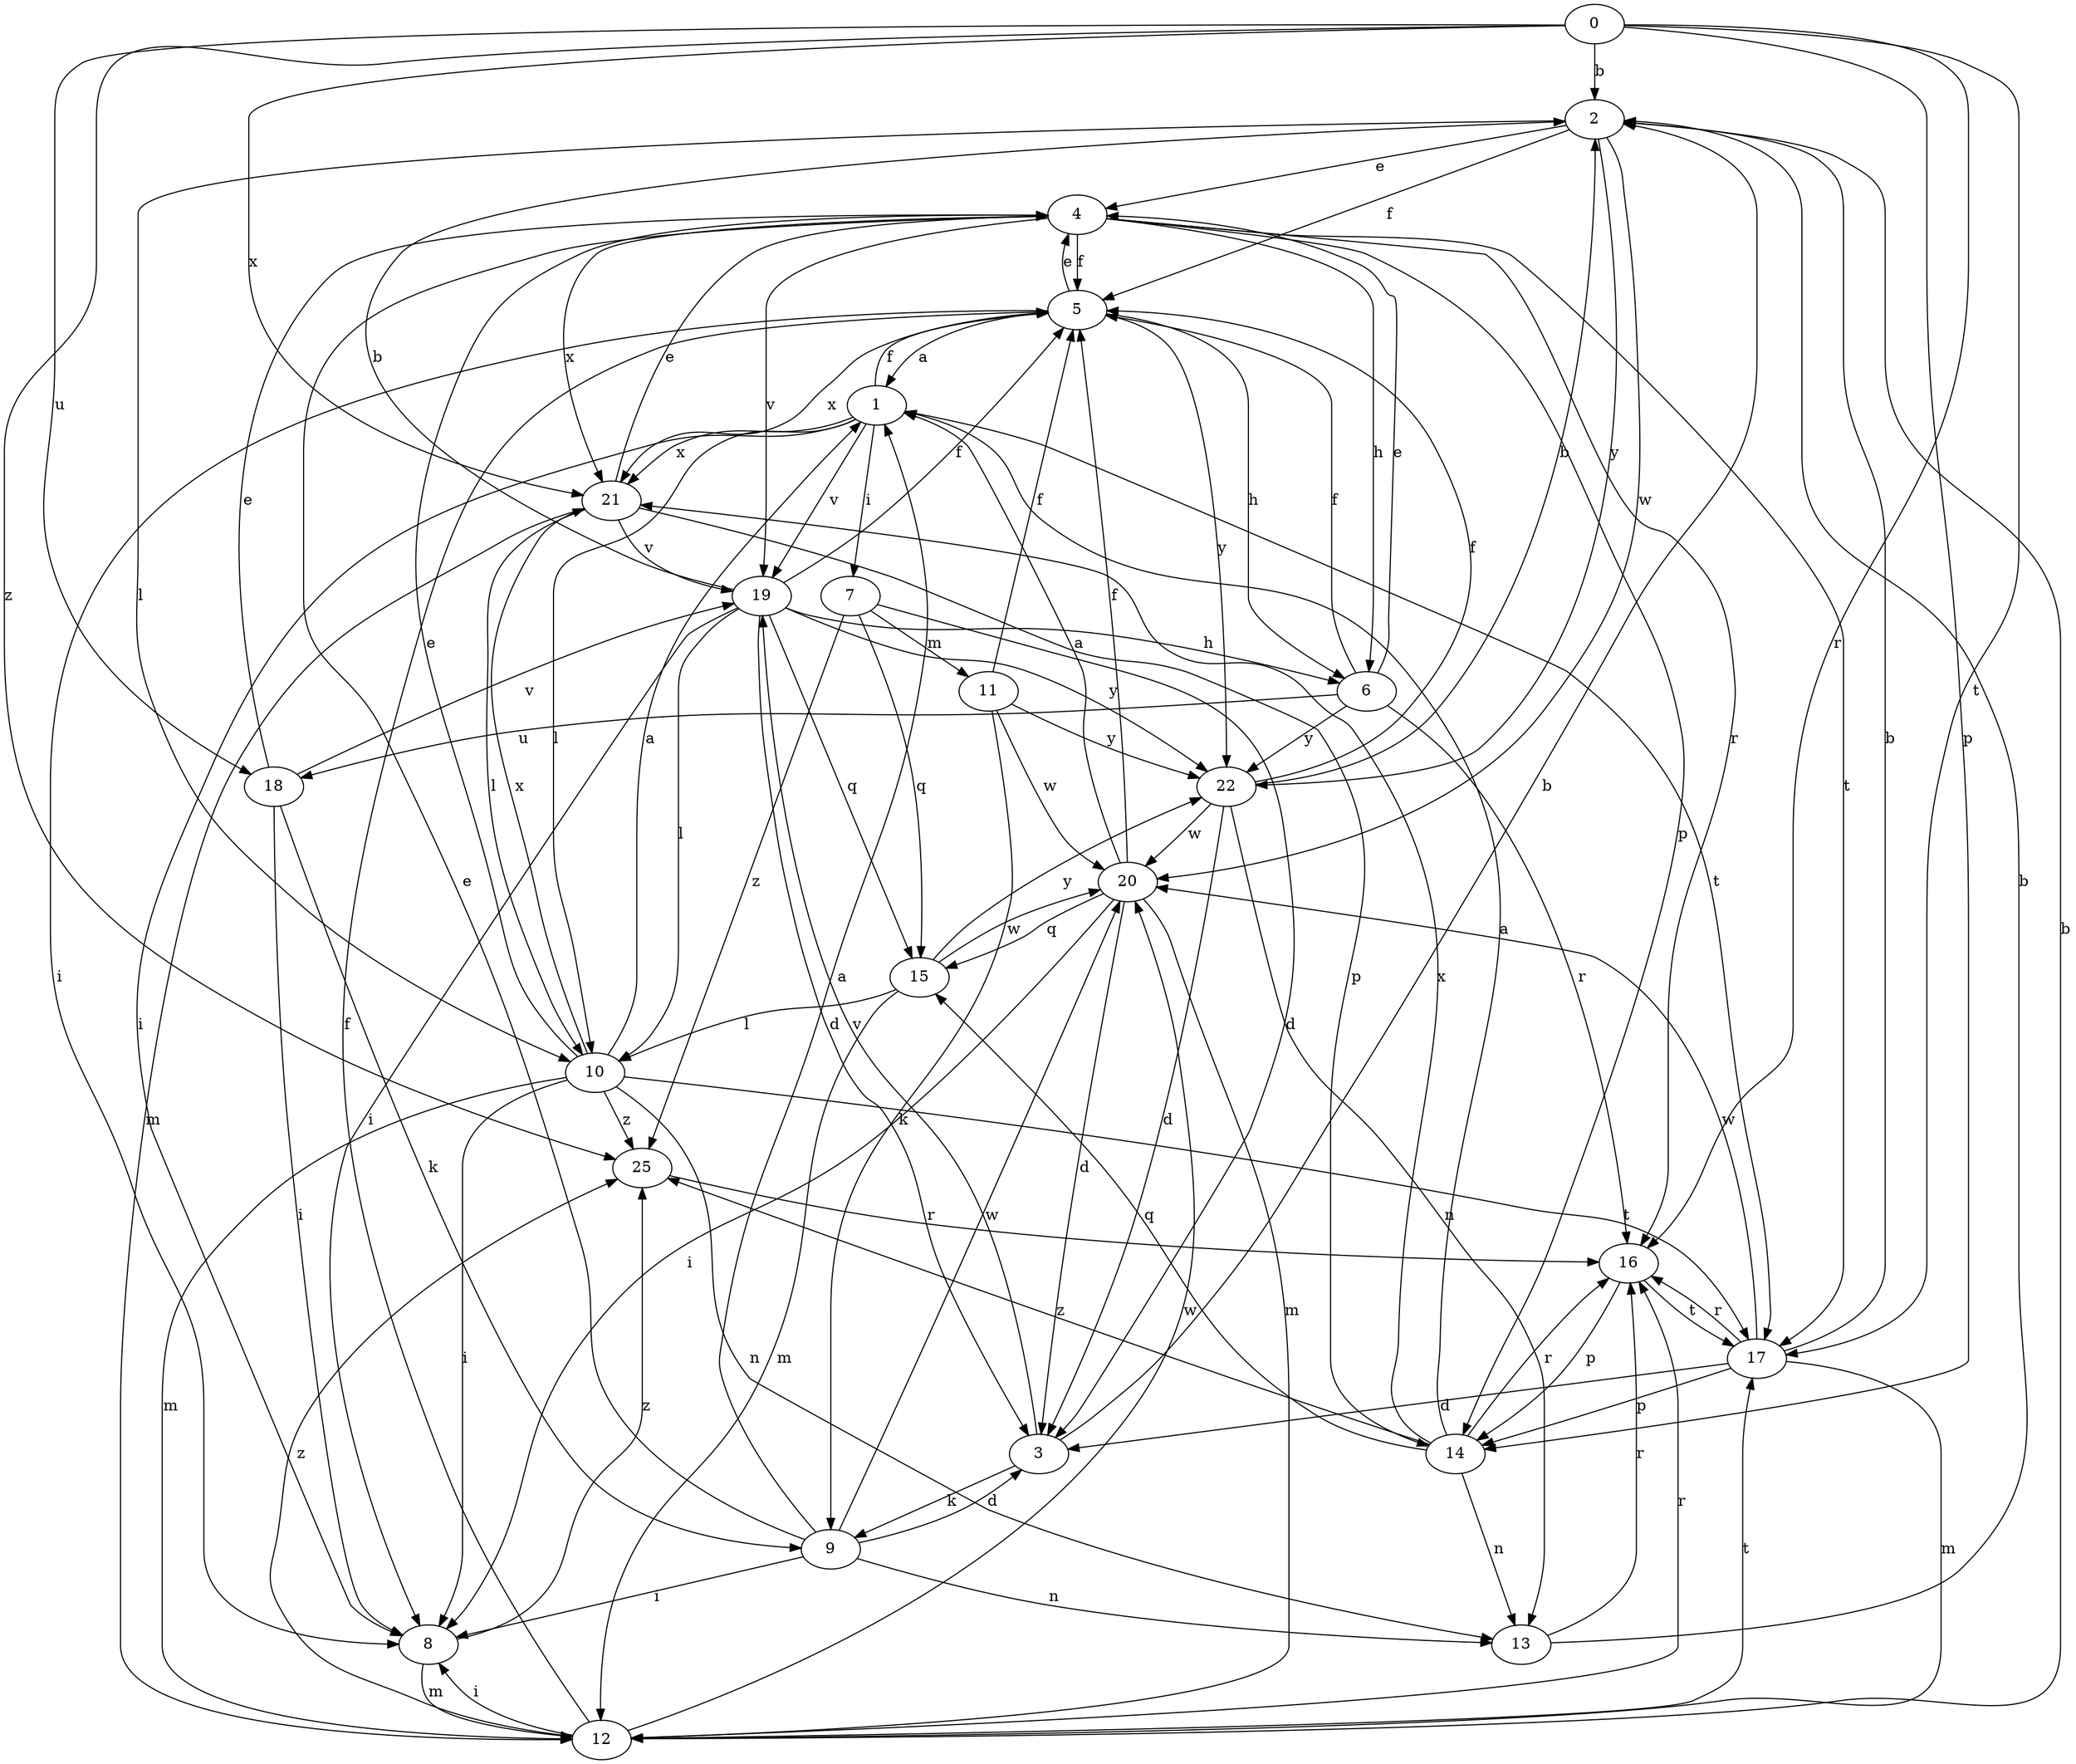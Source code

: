 strict digraph  {
0;
1;
2;
3;
4;
5;
6;
7;
8;
9;
10;
11;
12;
13;
14;
15;
16;
17;
18;
19;
20;
21;
22;
25;
0 -> 2  [label=b];
0 -> 14  [label=p];
0 -> 16  [label=r];
0 -> 17  [label=t];
0 -> 18  [label=u];
0 -> 21  [label=x];
0 -> 25  [label=z];
1 -> 5  [label=f];
1 -> 7  [label=i];
1 -> 8  [label=i];
1 -> 10  [label=l];
1 -> 17  [label=t];
1 -> 19  [label=v];
1 -> 21  [label=x];
2 -> 4  [label=e];
2 -> 5  [label=f];
2 -> 10  [label=l];
2 -> 20  [label=w];
2 -> 22  [label=y];
3 -> 2  [label=b];
3 -> 9  [label=k];
3 -> 19  [label=v];
4 -> 5  [label=f];
4 -> 6  [label=h];
4 -> 14  [label=p];
4 -> 16  [label=r];
4 -> 17  [label=t];
4 -> 19  [label=v];
4 -> 21  [label=x];
5 -> 1  [label=a];
5 -> 4  [label=e];
5 -> 6  [label=h];
5 -> 8  [label=i];
5 -> 21  [label=x];
5 -> 22  [label=y];
6 -> 4  [label=e];
6 -> 5  [label=f];
6 -> 16  [label=r];
6 -> 18  [label=u];
6 -> 22  [label=y];
7 -> 3  [label=d];
7 -> 11  [label=m];
7 -> 15  [label=q];
7 -> 25  [label=z];
8 -> 12  [label=m];
8 -> 25  [label=z];
9 -> 1  [label=a];
9 -> 3  [label=d];
9 -> 4  [label=e];
9 -> 8  [label=i];
9 -> 13  [label=n];
9 -> 20  [label=w];
10 -> 1  [label=a];
10 -> 4  [label=e];
10 -> 8  [label=i];
10 -> 12  [label=m];
10 -> 13  [label=n];
10 -> 17  [label=t];
10 -> 21  [label=x];
10 -> 25  [label=z];
11 -> 5  [label=f];
11 -> 9  [label=k];
11 -> 20  [label=w];
11 -> 22  [label=y];
12 -> 2  [label=b];
12 -> 5  [label=f];
12 -> 8  [label=i];
12 -> 16  [label=r];
12 -> 17  [label=t];
12 -> 20  [label=w];
12 -> 25  [label=z];
13 -> 2  [label=b];
13 -> 16  [label=r];
14 -> 1  [label=a];
14 -> 13  [label=n];
14 -> 15  [label=q];
14 -> 16  [label=r];
14 -> 21  [label=x];
14 -> 25  [label=z];
15 -> 10  [label=l];
15 -> 12  [label=m];
15 -> 20  [label=w];
15 -> 22  [label=y];
16 -> 14  [label=p];
16 -> 17  [label=t];
17 -> 2  [label=b];
17 -> 3  [label=d];
17 -> 12  [label=m];
17 -> 14  [label=p];
17 -> 16  [label=r];
17 -> 20  [label=w];
18 -> 4  [label=e];
18 -> 8  [label=i];
18 -> 9  [label=k];
18 -> 19  [label=v];
19 -> 2  [label=b];
19 -> 3  [label=d];
19 -> 5  [label=f];
19 -> 6  [label=h];
19 -> 8  [label=i];
19 -> 10  [label=l];
19 -> 15  [label=q];
19 -> 22  [label=y];
20 -> 1  [label=a];
20 -> 3  [label=d];
20 -> 5  [label=f];
20 -> 8  [label=i];
20 -> 12  [label=m];
20 -> 15  [label=q];
21 -> 4  [label=e];
21 -> 10  [label=l];
21 -> 12  [label=m];
21 -> 14  [label=p];
21 -> 19  [label=v];
22 -> 2  [label=b];
22 -> 3  [label=d];
22 -> 5  [label=f];
22 -> 13  [label=n];
22 -> 20  [label=w];
25 -> 16  [label=r];
}
